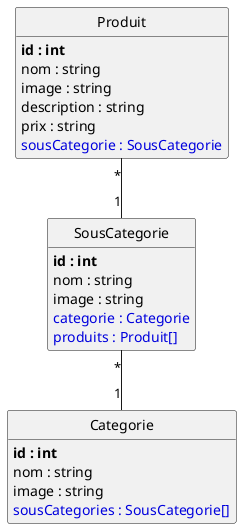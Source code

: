 @startuml
class Produit {
	**id : int**
	nom : string
	image : string
	description : string
	prix : string
	<color:#0000dd>sousCategorie : SousCategorie</color>
}

class SousCategorie {
	**id : int**
	nom : string
	image : string
	<color:#0000dd>categorie : Categorie</color>
	<color:#0000dd>produits : Produit[]</color>
}

class Categorie {
	**id : int**
	nom : string
	image : string
	<color:#0000dd>sousCategories : SousCategorie[]</color>
}

Produit "*"--"1" SousCategorie
SousCategorie "*"--"1" Categorie


hide methods

hide circle

@enduml
